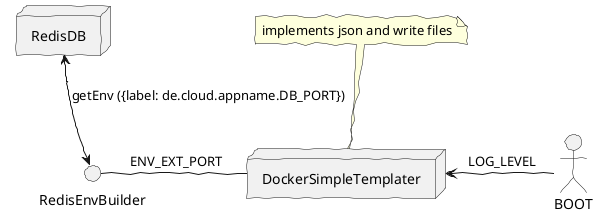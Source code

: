 @startuml
skinparam handwritten true

node RedisDB
interface RedisEnvBuilder
actor BOOT
node DockerSimpleTemplater


RedisDB <--> RedisEnvBuilder:"getEnv ({label: de.cloud.appname.DB_PORT})"
DockerSimpleTemplater <- BOOT:" LOG_LEVEL"
RedisEnvBuilder - DockerSimpleTemplater:" ENV_EXT_PORT"
note top: implements json and write files


@enduml
